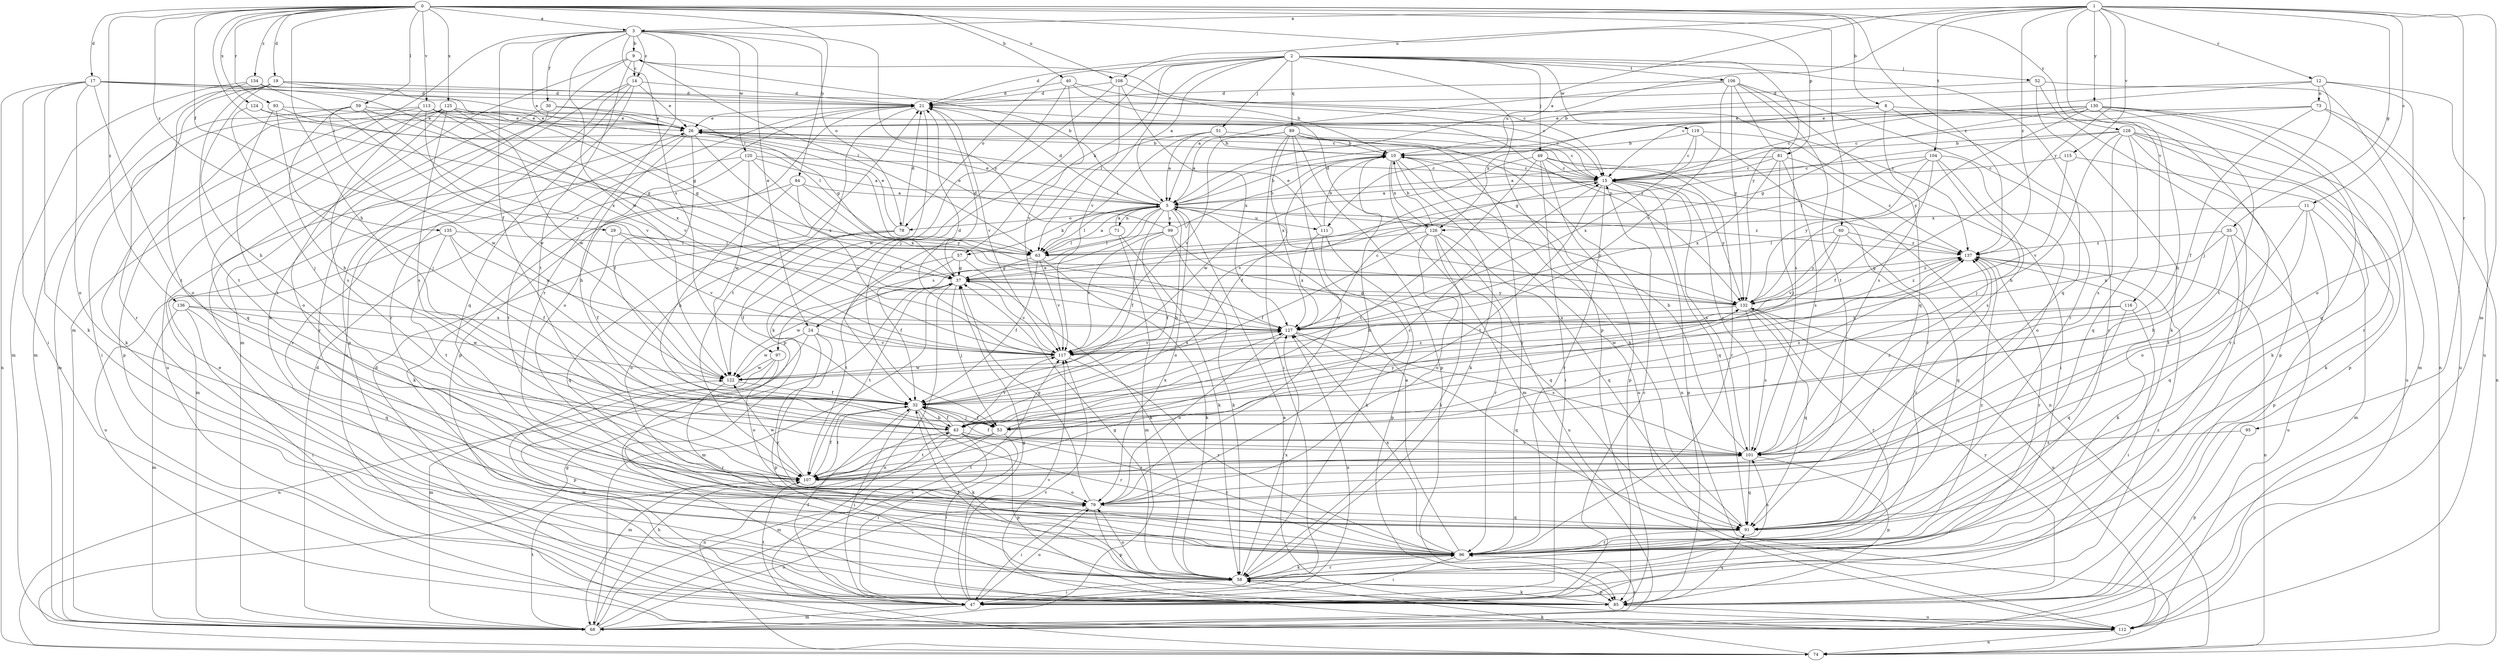 strict digraph  {
0;
1;
2;
3;
5;
8;
9;
10;
11;
12;
14;
15;
17;
19;
21;
24;
26;
29;
30;
32;
35;
37;
40;
43;
47;
49;
51;
52;
53;
57;
58;
59;
60;
63;
68;
71;
73;
74;
78;
79;
81;
84;
85;
89;
91;
93;
95;
96;
97;
99;
101;
104;
106;
107;
108;
111;
112;
113;
115;
116;
117;
119;
120;
122;
124;
125;
126;
127;
128;
130;
132;
134;
135;
136;
137;
0 -> 3  [label=a];
0 -> 8  [label=b];
0 -> 17  [label=d];
0 -> 19  [label=d];
0 -> 29  [label=f];
0 -> 40  [label=h];
0 -> 43  [label=h];
0 -> 59  [label=l];
0 -> 60  [label=l];
0 -> 63  [label=l];
0 -> 81  [label=p];
0 -> 84  [label=p];
0 -> 93  [label=r];
0 -> 108  [label=u];
0 -> 113  [label=v];
0 -> 124  [label=x];
0 -> 125  [label=x];
0 -> 128  [label=y];
0 -> 134  [label=z];
0 -> 135  [label=z];
0 -> 136  [label=z];
0 -> 137  [label=z];
1 -> 3  [label=a];
1 -> 5  [label=a];
1 -> 11  [label=c];
1 -> 12  [label=c];
1 -> 35  [label=g];
1 -> 68  [label=m];
1 -> 95  [label=r];
1 -> 104  [label=t];
1 -> 108  [label=u];
1 -> 111  [label=u];
1 -> 115  [label=v];
1 -> 116  [label=v];
1 -> 130  [label=y];
1 -> 132  [label=y];
1 -> 137  [label=z];
2 -> 5  [label=a];
2 -> 21  [label=d];
2 -> 49  [label=j];
2 -> 51  [label=j];
2 -> 52  [label=j];
2 -> 53  [label=j];
2 -> 57  [label=k];
2 -> 78  [label=o];
2 -> 85  [label=p];
2 -> 89  [label=q];
2 -> 91  [label=q];
2 -> 106  [label=t];
2 -> 117  [label=v];
2 -> 119  [label=w];
2 -> 132  [label=y];
3 -> 9  [label=b];
3 -> 14  [label=c];
3 -> 24  [label=e];
3 -> 30  [label=f];
3 -> 32  [label=f];
3 -> 63  [label=l];
3 -> 68  [label=m];
3 -> 78  [label=o];
3 -> 96  [label=r];
3 -> 97  [label=s];
3 -> 120  [label=w];
3 -> 122  [label=w];
3 -> 132  [label=y];
5 -> 9  [label=b];
5 -> 10  [label=b];
5 -> 21  [label=d];
5 -> 24  [label=e];
5 -> 26  [label=e];
5 -> 32  [label=f];
5 -> 43  [label=h];
5 -> 57  [label=k];
5 -> 63  [label=l];
5 -> 71  [label=n];
5 -> 78  [label=o];
5 -> 79  [label=o];
5 -> 97  [label=s];
5 -> 99  [label=s];
5 -> 111  [label=u];
5 -> 132  [label=y];
5 -> 137  [label=z];
8 -> 26  [label=e];
8 -> 85  [label=p];
8 -> 96  [label=r];
8 -> 101  [label=s];
8 -> 126  [label=x];
9 -> 14  [label=c];
9 -> 15  [label=c];
9 -> 58  [label=k];
9 -> 63  [label=l];
9 -> 68  [label=m];
9 -> 107  [label=t];
10 -> 15  [label=c];
10 -> 32  [label=f];
10 -> 58  [label=k];
10 -> 68  [label=m];
10 -> 112  [label=u];
10 -> 126  [label=x];
11 -> 68  [label=m];
11 -> 79  [label=o];
11 -> 85  [label=p];
11 -> 107  [label=t];
11 -> 126  [label=x];
12 -> 10  [label=b];
12 -> 15  [label=c];
12 -> 53  [label=j];
12 -> 73  [label=n];
12 -> 79  [label=o];
12 -> 112  [label=u];
14 -> 21  [label=d];
14 -> 26  [label=e];
14 -> 85  [label=p];
14 -> 91  [label=q];
14 -> 96  [label=r];
14 -> 112  [label=u];
15 -> 5  [label=a];
15 -> 85  [label=p];
15 -> 91  [label=q];
15 -> 96  [label=r];
15 -> 101  [label=s];
15 -> 107  [label=t];
15 -> 117  [label=v];
15 -> 132  [label=y];
17 -> 15  [label=c];
17 -> 21  [label=d];
17 -> 47  [label=i];
17 -> 58  [label=k];
17 -> 74  [label=n];
17 -> 79  [label=o];
17 -> 107  [label=t];
17 -> 127  [label=x];
19 -> 21  [label=d];
19 -> 26  [label=e];
19 -> 37  [label=g];
19 -> 43  [label=h];
19 -> 68  [label=m];
19 -> 96  [label=r];
19 -> 107  [label=t];
21 -> 26  [label=e];
21 -> 79  [label=o];
21 -> 85  [label=p];
21 -> 107  [label=t];
21 -> 117  [label=v];
21 -> 122  [label=w];
24 -> 74  [label=n];
24 -> 85  [label=p];
24 -> 96  [label=r];
24 -> 117  [label=v];
24 -> 122  [label=w];
26 -> 10  [label=b];
26 -> 32  [label=f];
26 -> 43  [label=h];
26 -> 96  [label=r];
26 -> 127  [label=x];
26 -> 137  [label=z];
29 -> 32  [label=f];
29 -> 63  [label=l];
29 -> 117  [label=v];
30 -> 26  [label=e];
30 -> 37  [label=g];
30 -> 47  [label=i];
30 -> 96  [label=r];
32 -> 43  [label=h];
32 -> 47  [label=i];
32 -> 53  [label=j];
32 -> 58  [label=k];
32 -> 96  [label=r];
32 -> 107  [label=t];
35 -> 43  [label=h];
35 -> 91  [label=q];
35 -> 112  [label=u];
35 -> 127  [label=x];
35 -> 137  [label=z];
37 -> 21  [label=d];
37 -> 53  [label=j];
37 -> 68  [label=m];
37 -> 74  [label=n];
37 -> 107  [label=t];
37 -> 117  [label=v];
37 -> 122  [label=w];
37 -> 132  [label=y];
37 -> 137  [label=z];
40 -> 21  [label=d];
40 -> 85  [label=p];
40 -> 117  [label=v];
40 -> 132  [label=y];
40 -> 137  [label=z];
43 -> 32  [label=f];
43 -> 47  [label=i];
43 -> 68  [label=m];
43 -> 74  [label=n];
43 -> 85  [label=p];
43 -> 96  [label=r];
43 -> 101  [label=s];
43 -> 117  [label=v];
43 -> 127  [label=x];
43 -> 137  [label=z];
47 -> 15  [label=c];
47 -> 32  [label=f];
47 -> 37  [label=g];
47 -> 68  [label=m];
47 -> 79  [label=o];
47 -> 107  [label=t];
47 -> 117  [label=v];
47 -> 127  [label=x];
47 -> 137  [label=z];
49 -> 15  [label=c];
49 -> 47  [label=i];
49 -> 74  [label=n];
49 -> 85  [label=p];
49 -> 96  [label=r];
49 -> 107  [label=t];
49 -> 122  [label=w];
51 -> 5  [label=a];
51 -> 10  [label=b];
51 -> 15  [label=c];
51 -> 32  [label=f];
51 -> 63  [label=l];
52 -> 21  [label=d];
52 -> 47  [label=i];
52 -> 58  [label=k];
52 -> 74  [label=n];
53 -> 32  [label=f];
53 -> 47  [label=i];
53 -> 68  [label=m];
53 -> 107  [label=t];
53 -> 132  [label=y];
53 -> 137  [label=z];
57 -> 32  [label=f];
57 -> 37  [label=g];
57 -> 58  [label=k];
57 -> 107  [label=t];
58 -> 32  [label=f];
58 -> 37  [label=g];
58 -> 47  [label=i];
58 -> 79  [label=o];
58 -> 85  [label=p];
58 -> 96  [label=r];
58 -> 127  [label=x];
59 -> 26  [label=e];
59 -> 43  [label=h];
59 -> 68  [label=m];
59 -> 117  [label=v];
59 -> 122  [label=w];
59 -> 127  [label=x];
60 -> 63  [label=l];
60 -> 91  [label=q];
60 -> 117  [label=v];
60 -> 132  [label=y];
60 -> 137  [label=z];
63 -> 5  [label=a];
63 -> 32  [label=f];
63 -> 37  [label=g];
63 -> 58  [label=k];
63 -> 117  [label=v];
68 -> 21  [label=d];
68 -> 43  [label=h];
68 -> 79  [label=o];
68 -> 96  [label=r];
68 -> 107  [label=t];
68 -> 117  [label=v];
71 -> 5  [label=a];
71 -> 58  [label=k];
71 -> 63  [label=l];
71 -> 68  [label=m];
73 -> 15  [label=c];
73 -> 26  [label=e];
73 -> 32  [label=f];
73 -> 74  [label=n];
73 -> 112  [label=u];
74 -> 37  [label=g];
74 -> 58  [label=k];
78 -> 21  [label=d];
78 -> 26  [label=e];
78 -> 32  [label=f];
78 -> 79  [label=o];
78 -> 91  [label=q];
79 -> 10  [label=b];
79 -> 37  [label=g];
79 -> 47  [label=i];
79 -> 85  [label=p];
79 -> 91  [label=q];
81 -> 5  [label=a];
81 -> 15  [label=c];
81 -> 53  [label=j];
81 -> 101  [label=s];
81 -> 127  [label=x];
81 -> 137  [label=z];
84 -> 5  [label=a];
84 -> 43  [label=h];
84 -> 58  [label=k];
84 -> 117  [label=v];
84 -> 132  [label=y];
85 -> 26  [label=e];
85 -> 58  [label=k];
85 -> 91  [label=q];
85 -> 112  [label=u];
85 -> 122  [label=w];
85 -> 132  [label=y];
89 -> 5  [label=a];
89 -> 10  [label=b];
89 -> 47  [label=i];
89 -> 74  [label=n];
89 -> 79  [label=o];
89 -> 85  [label=p];
89 -> 96  [label=r];
89 -> 117  [label=v];
89 -> 127  [label=x];
91 -> 10  [label=b];
91 -> 96  [label=r];
91 -> 137  [label=z];
93 -> 15  [label=c];
93 -> 26  [label=e];
93 -> 53  [label=j];
93 -> 107  [label=t];
95 -> 85  [label=p];
95 -> 101  [label=s];
96 -> 5  [label=a];
96 -> 47  [label=i];
96 -> 58  [label=k];
96 -> 101  [label=s];
96 -> 127  [label=x];
96 -> 137  [label=z];
97 -> 68  [label=m];
97 -> 79  [label=o];
97 -> 85  [label=p];
97 -> 122  [label=w];
99 -> 10  [label=b];
99 -> 26  [label=e];
99 -> 32  [label=f];
99 -> 58  [label=k];
99 -> 63  [label=l];
99 -> 91  [label=q];
99 -> 117  [label=v];
101 -> 10  [label=b];
101 -> 15  [label=c];
101 -> 32  [label=f];
101 -> 85  [label=p];
101 -> 91  [label=q];
101 -> 107  [label=t];
101 -> 137  [label=z];
104 -> 15  [label=c];
104 -> 32  [label=f];
104 -> 53  [label=j];
104 -> 63  [label=l];
104 -> 79  [label=o];
104 -> 101  [label=s];
104 -> 132  [label=y];
106 -> 5  [label=a];
106 -> 21  [label=d];
106 -> 91  [label=q];
106 -> 96  [label=r];
106 -> 101  [label=s];
106 -> 107  [label=t];
106 -> 117  [label=v];
106 -> 132  [label=y];
107 -> 15  [label=c];
107 -> 32  [label=f];
107 -> 79  [label=o];
107 -> 101  [label=s];
107 -> 122  [label=w];
108 -> 10  [label=b];
108 -> 21  [label=d];
108 -> 58  [label=k];
108 -> 63  [label=l];
108 -> 127  [label=x];
111 -> 10  [label=b];
111 -> 26  [label=e];
111 -> 58  [label=k];
111 -> 85  [label=p];
111 -> 127  [label=x];
112 -> 5  [label=a];
112 -> 21  [label=d];
112 -> 74  [label=n];
112 -> 117  [label=v];
113 -> 15  [label=c];
113 -> 26  [label=e];
113 -> 37  [label=g];
113 -> 47  [label=i];
113 -> 58  [label=k];
113 -> 101  [label=s];
113 -> 117  [label=v];
113 -> 122  [label=w];
115 -> 15  [label=c];
115 -> 58  [label=k];
115 -> 117  [label=v];
116 -> 47  [label=i];
116 -> 91  [label=q];
116 -> 122  [label=w];
116 -> 127  [label=x];
117 -> 21  [label=d];
117 -> 96  [label=r];
117 -> 122  [label=w];
117 -> 127  [label=x];
119 -> 10  [label=b];
119 -> 15  [label=c];
119 -> 47  [label=i];
119 -> 96  [label=r];
119 -> 127  [label=x];
120 -> 5  [label=a];
120 -> 15  [label=c];
120 -> 68  [label=m];
120 -> 107  [label=t];
120 -> 122  [label=w];
120 -> 127  [label=x];
122 -> 32  [label=f];
122 -> 96  [label=r];
124 -> 26  [label=e];
124 -> 53  [label=j];
124 -> 63  [label=l];
125 -> 26  [label=e];
125 -> 37  [label=g];
125 -> 79  [label=o];
125 -> 85  [label=p];
125 -> 91  [label=q];
125 -> 101  [label=s];
125 -> 112  [label=u];
125 -> 122  [label=w];
126 -> 10  [label=b];
126 -> 21  [label=d];
126 -> 32  [label=f];
126 -> 58  [label=k];
126 -> 63  [label=l];
126 -> 79  [label=o];
126 -> 91  [label=q];
126 -> 96  [label=r];
126 -> 112  [label=u];
127 -> 15  [label=c];
127 -> 79  [label=o];
127 -> 91  [label=q];
127 -> 101  [label=s];
127 -> 117  [label=v];
128 -> 10  [label=b];
128 -> 37  [label=g];
128 -> 43  [label=h];
128 -> 58  [label=k];
128 -> 85  [label=p];
128 -> 91  [label=q];
128 -> 96  [label=r];
128 -> 101  [label=s];
128 -> 112  [label=u];
130 -> 5  [label=a];
130 -> 15  [label=c];
130 -> 26  [label=e];
130 -> 37  [label=g];
130 -> 43  [label=h];
130 -> 68  [label=m];
130 -> 91  [label=q];
130 -> 96  [label=r];
130 -> 107  [label=t];
130 -> 132  [label=y];
132 -> 37  [label=g];
132 -> 91  [label=q];
132 -> 96  [label=r];
132 -> 101  [label=s];
132 -> 112  [label=u];
132 -> 127  [label=x];
132 -> 137  [label=z];
134 -> 21  [label=d];
134 -> 68  [label=m];
134 -> 79  [label=o];
134 -> 117  [label=v];
135 -> 32  [label=f];
135 -> 63  [label=l];
135 -> 107  [label=t];
135 -> 112  [label=u];
135 -> 127  [label=x];
136 -> 47  [label=i];
136 -> 68  [label=m];
136 -> 91  [label=q];
136 -> 122  [label=w];
136 -> 127  [label=x];
137 -> 37  [label=g];
137 -> 58  [label=k];
137 -> 74  [label=n];
137 -> 96  [label=r];
}
